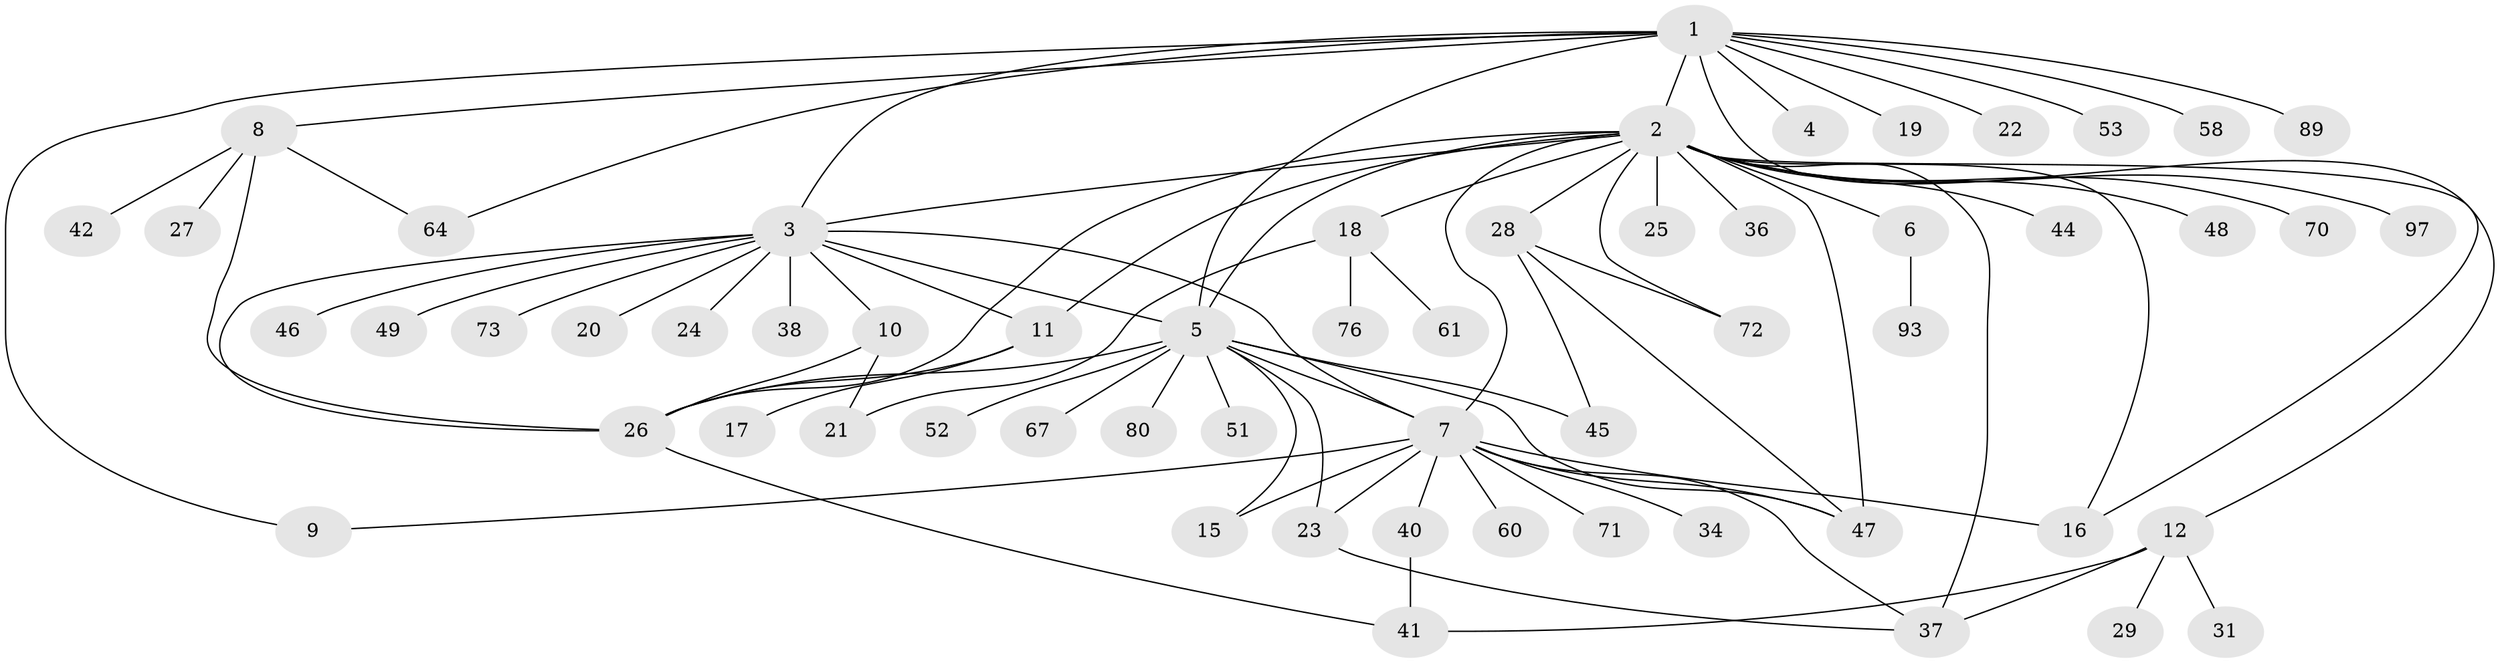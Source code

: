 // original degree distribution, {14: 0.01020408163265306, 21: 0.01020408163265306, 13: 0.01020408163265306, 1: 0.5510204081632653, 12: 0.01020408163265306, 2: 0.17346938775510204, 17: 0.01020408163265306, 5: 0.04081632653061224, 3: 0.07142857142857142, 4: 0.07142857142857142, 8: 0.01020408163265306, 6: 0.01020408163265306, 9: 0.01020408163265306, 7: 0.01020408163265306}
// Generated by graph-tools (version 1.1) at 2025/18/03/04/25 18:18:15]
// undirected, 58 vertices, 85 edges
graph export_dot {
graph [start="1"]
  node [color=gray90,style=filled];
  1;
  2 [super="+69+13"];
  3;
  4;
  5 [super="+14"];
  6;
  7 [super="+43"];
  8;
  9;
  10 [super="+90"];
  11;
  12 [super="+30+87+88"];
  15 [super="+74+39"];
  16 [super="+55"];
  17;
  18;
  19;
  20;
  21;
  22;
  23 [super="+35"];
  24;
  25;
  26 [super="+50+59"];
  27;
  28;
  29;
  31;
  34;
  36;
  37 [super="+86"];
  38 [super="+83"];
  40;
  41 [super="+77"];
  42 [super="+65"];
  44;
  45 [super="+95"];
  46;
  47 [super="+68+81"];
  48;
  49;
  51;
  52;
  53;
  58;
  60;
  61;
  64;
  67;
  70;
  71;
  72 [super="+84+85"];
  73;
  76;
  80;
  89;
  93;
  97;
  1 -- 2 [weight=2];
  1 -- 3;
  1 -- 4;
  1 -- 5;
  1 -- 8;
  1 -- 9;
  1 -- 16;
  1 -- 19;
  1 -- 22;
  1 -- 53;
  1 -- 58;
  1 -- 64;
  1 -- 89;
  2 -- 3;
  2 -- 5;
  2 -- 6;
  2 -- 7 [weight=2];
  2 -- 12;
  2 -- 16;
  2 -- 18;
  2 -- 25;
  2 -- 28;
  2 -- 36;
  2 -- 44;
  2 -- 48;
  2 -- 70;
  2 -- 72;
  2 -- 97;
  2 -- 47;
  2 -- 37;
  2 -- 26;
  2 -- 11;
  3 -- 7;
  3 -- 10;
  3 -- 11;
  3 -- 20;
  3 -- 24;
  3 -- 38;
  3 -- 46;
  3 -- 49;
  3 -- 73;
  3 -- 26;
  3 -- 5;
  5 -- 7 [weight=2];
  5 -- 15 [weight=2];
  5 -- 26 [weight=2];
  5 -- 47;
  5 -- 51;
  5 -- 52;
  5 -- 67;
  5 -- 80;
  5 -- 23;
  5 -- 45;
  6 -- 93;
  7 -- 9;
  7 -- 15;
  7 -- 16;
  7 -- 23;
  7 -- 34;
  7 -- 37;
  7 -- 40;
  7 -- 47;
  7 -- 60;
  7 -- 71;
  8 -- 27;
  8 -- 42;
  8 -- 64;
  8 -- 26;
  10 -- 26;
  10 -- 21;
  11 -- 17;
  11 -- 26;
  12 -- 29;
  12 -- 31;
  12 -- 37;
  12 -- 41;
  18 -- 21;
  18 -- 61;
  18 -- 76;
  23 -- 37;
  26 -- 41;
  28 -- 45;
  28 -- 47;
  28 -- 72;
  40 -- 41;
}
